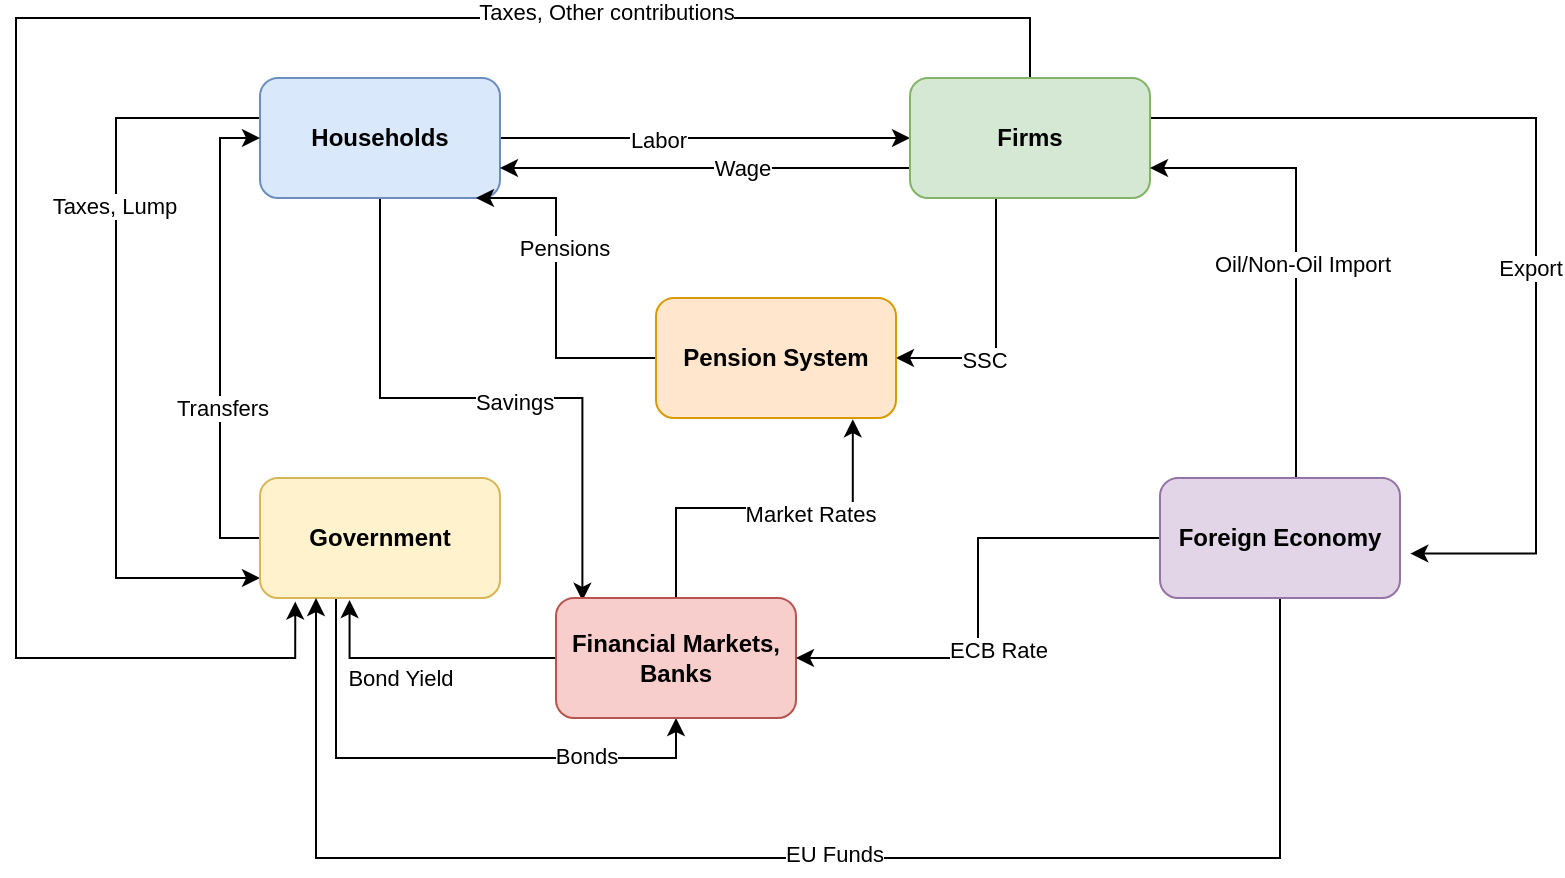 <mxfile version="21.5.0" type="github">
  <diagram name="Page-1" id="cFKwdWb0h8x7NsGgJj1N">
    <mxGraphModel dx="1052" dy="1585" grid="1" gridSize="10" guides="1" tooltips="1" connect="1" arrows="1" fold="1" page="1" pageScale="1" pageWidth="850" pageHeight="1100" math="0" shadow="0">
      <root>
        <mxCell id="0" />
        <mxCell id="1" parent="0" />
        <mxCell id="zgw6JjX9MS384eyO00qZ-53" style="edgeStyle=orthogonalEdgeStyle;rounded=0;orthogonalLoop=1;jettySize=auto;html=1;entryX=0;entryY=0.5;entryDx=0;entryDy=0;" parent="1" source="zgw6JjX9MS384eyO00qZ-46" target="zgw6JjX9MS384eyO00qZ-48" edge="1">
          <mxGeometry relative="1" as="geometry" />
        </mxCell>
        <mxCell id="zgw6JjX9MS384eyO00qZ-75" value="Labor" style="edgeLabel;html=1;align=center;verticalAlign=middle;resizable=0;points=[];" parent="zgw6JjX9MS384eyO00qZ-53" vertex="1" connectable="0">
          <mxGeometry x="-0.231" y="-1" relative="1" as="geometry">
            <mxPoint as="offset" />
          </mxGeometry>
        </mxCell>
        <mxCell id="zgw6JjX9MS384eyO00qZ-63" style="edgeStyle=orthogonalEdgeStyle;rounded=0;orthogonalLoop=1;jettySize=auto;html=1;" parent="1" source="zgw6JjX9MS384eyO00qZ-46" target="zgw6JjX9MS384eyO00qZ-49" edge="1">
          <mxGeometry relative="1" as="geometry">
            <Array as="points">
              <mxPoint x="70" y="50" />
              <mxPoint x="70" y="280" />
            </Array>
          </mxGeometry>
        </mxCell>
        <mxCell id="zgw6JjX9MS384eyO00qZ-89" value="Taxes, Lump" style="edgeLabel;html=1;align=center;verticalAlign=middle;resizable=0;points=[];" parent="zgw6JjX9MS384eyO00qZ-63" vertex="1" connectable="0">
          <mxGeometry x="-0.382" y="-1" relative="1" as="geometry">
            <mxPoint as="offset" />
          </mxGeometry>
        </mxCell>
        <mxCell id="BdkbafbT3Hvf8PkYvSSz-1" style="edgeStyle=orthogonalEdgeStyle;rounded=0;orthogonalLoop=1;jettySize=auto;html=1;entryX=0.11;entryY=0.023;entryDx=0;entryDy=0;entryPerimeter=0;exitX=0.5;exitY=1;exitDx=0;exitDy=0;" edge="1" parent="1" source="zgw6JjX9MS384eyO00qZ-46" target="zgw6JjX9MS384eyO00qZ-50">
          <mxGeometry relative="1" as="geometry" />
        </mxCell>
        <mxCell id="BdkbafbT3Hvf8PkYvSSz-2" value="Savings" style="edgeLabel;html=1;align=center;verticalAlign=middle;resizable=0;points=[];" vertex="1" connectable="0" parent="BdkbafbT3Hvf8PkYvSSz-1">
          <mxGeometry x="0.102" y="-2" relative="1" as="geometry">
            <mxPoint as="offset" />
          </mxGeometry>
        </mxCell>
        <mxCell id="zgw6JjX9MS384eyO00qZ-46" value="Households" style="rounded=1;whiteSpace=wrap;html=1;fillColor=#dae8fc;strokeColor=#6c8ebf;fontStyle=1" parent="1" vertex="1">
          <mxGeometry x="142" y="30" width="120" height="60" as="geometry" />
        </mxCell>
        <mxCell id="zgw6JjX9MS384eyO00qZ-54" style="edgeStyle=orthogonalEdgeStyle;rounded=0;orthogonalLoop=1;jettySize=auto;html=1;exitX=0;exitY=0.75;exitDx=0;exitDy=0;entryX=1;entryY=0.75;entryDx=0;entryDy=0;" parent="1" source="zgw6JjX9MS384eyO00qZ-48" target="zgw6JjX9MS384eyO00qZ-46" edge="1">
          <mxGeometry relative="1" as="geometry" />
        </mxCell>
        <mxCell id="zgw6JjX9MS384eyO00qZ-76" value="Wage" style="edgeLabel;html=1;align=center;verticalAlign=middle;resizable=0;points=[];" parent="zgw6JjX9MS384eyO00qZ-54" vertex="1" connectable="0">
          <mxGeometry x="-0.178" relative="1" as="geometry">
            <mxPoint as="offset" />
          </mxGeometry>
        </mxCell>
        <mxCell id="zgw6JjX9MS384eyO00qZ-67" style="edgeStyle=orthogonalEdgeStyle;rounded=0;orthogonalLoop=1;jettySize=auto;html=1;entryX=1.043;entryY=0.63;entryDx=0;entryDy=0;entryPerimeter=0;" parent="1" source="zgw6JjX9MS384eyO00qZ-48" target="zgw6JjX9MS384eyO00qZ-52" edge="1">
          <mxGeometry relative="1" as="geometry">
            <Array as="points">
              <mxPoint x="780" y="50" />
              <mxPoint x="780" y="268" />
            </Array>
          </mxGeometry>
        </mxCell>
        <mxCell id="zgw6JjX9MS384eyO00qZ-84" value="Export" style="edgeLabel;html=1;align=center;verticalAlign=middle;resizable=0;points=[];" parent="zgw6JjX9MS384eyO00qZ-67" vertex="1" connectable="0">
          <mxGeometry x="0.13" y="-3" relative="1" as="geometry">
            <mxPoint as="offset" />
          </mxGeometry>
        </mxCell>
        <mxCell id="zgw6JjX9MS384eyO00qZ-71" style="edgeStyle=orthogonalEdgeStyle;rounded=0;orthogonalLoop=1;jettySize=auto;html=1;entryX=1;entryY=0.5;entryDx=0;entryDy=0;" parent="1" source="zgw6JjX9MS384eyO00qZ-48" target="zgw6JjX9MS384eyO00qZ-51" edge="1">
          <mxGeometry relative="1" as="geometry">
            <Array as="points">
              <mxPoint x="510" y="170" />
            </Array>
          </mxGeometry>
        </mxCell>
        <mxCell id="zgw6JjX9MS384eyO00qZ-78" value="SSC" style="edgeLabel;html=1;align=center;verticalAlign=middle;resizable=0;points=[];" parent="zgw6JjX9MS384eyO00qZ-71" vertex="1" connectable="0">
          <mxGeometry x="0.324" y="1" relative="1" as="geometry">
            <mxPoint as="offset" />
          </mxGeometry>
        </mxCell>
        <mxCell id="zgw6JjX9MS384eyO00qZ-79" style="edgeStyle=orthogonalEdgeStyle;rounded=0;orthogonalLoop=1;jettySize=auto;html=1;entryX=0.147;entryY=1.03;entryDx=0;entryDy=0;entryPerimeter=0;" parent="1" source="zgw6JjX9MS384eyO00qZ-48" target="zgw6JjX9MS384eyO00qZ-49" edge="1">
          <mxGeometry relative="1" as="geometry">
            <Array as="points">
              <mxPoint x="527" />
              <mxPoint x="20" />
              <mxPoint x="20" y="320" />
              <mxPoint x="160" y="320" />
            </Array>
          </mxGeometry>
        </mxCell>
        <mxCell id="zgw6JjX9MS384eyO00qZ-80" value="Taxes, Other contributions" style="edgeLabel;html=1;align=center;verticalAlign=middle;resizable=0;points=[];" parent="zgw6JjX9MS384eyO00qZ-79" vertex="1" connectable="0">
          <mxGeometry x="-0.527" y="-3" relative="1" as="geometry">
            <mxPoint as="offset" />
          </mxGeometry>
        </mxCell>
        <mxCell id="zgw6JjX9MS384eyO00qZ-48" value="Firms" style="rounded=1;whiteSpace=wrap;html=1;fillColor=#d5e8d4;strokeColor=#82b366;fontStyle=1" parent="1" vertex="1">
          <mxGeometry x="467" y="30" width="120" height="60" as="geometry" />
        </mxCell>
        <mxCell id="zgw6JjX9MS384eyO00qZ-60" style="edgeStyle=orthogonalEdgeStyle;rounded=0;orthogonalLoop=1;jettySize=auto;html=1;entryX=0;entryY=0.5;entryDx=0;entryDy=0;" parent="1" source="zgw6JjX9MS384eyO00qZ-49" target="zgw6JjX9MS384eyO00qZ-46" edge="1">
          <mxGeometry relative="1" as="geometry">
            <Array as="points">
              <mxPoint x="122" y="260" />
              <mxPoint x="122" y="60" />
            </Array>
          </mxGeometry>
        </mxCell>
        <mxCell id="zgw6JjX9MS384eyO00qZ-90" value="Transfers" style="edgeLabel;html=1;align=center;verticalAlign=middle;resizable=0;points=[];" parent="zgw6JjX9MS384eyO00qZ-60" vertex="1" connectable="0">
          <mxGeometry x="-0.288" y="-1" relative="1" as="geometry">
            <mxPoint as="offset" />
          </mxGeometry>
        </mxCell>
        <mxCell id="zgw6JjX9MS384eyO00qZ-93" style="edgeStyle=orthogonalEdgeStyle;rounded=0;orthogonalLoop=1;jettySize=auto;html=1;entryX=0.5;entryY=1;entryDx=0;entryDy=0;" parent="1" source="zgw6JjX9MS384eyO00qZ-49" target="zgw6JjX9MS384eyO00qZ-50" edge="1">
          <mxGeometry relative="1" as="geometry">
            <Array as="points">
              <mxPoint x="180" y="370" />
              <mxPoint x="350" y="370" />
            </Array>
          </mxGeometry>
        </mxCell>
        <mxCell id="zgw6JjX9MS384eyO00qZ-94" value="Bonds" style="edgeLabel;html=1;align=center;verticalAlign=middle;resizable=0;points=[];" parent="zgw6JjX9MS384eyO00qZ-93" vertex="1" connectable="0">
          <mxGeometry x="0.516" y="1" relative="1" as="geometry">
            <mxPoint as="offset" />
          </mxGeometry>
        </mxCell>
        <mxCell id="zgw6JjX9MS384eyO00qZ-49" value="Government" style="rounded=1;whiteSpace=wrap;html=1;fillColor=#fff2cc;strokeColor=#d6b656;fontStyle=1" parent="1" vertex="1">
          <mxGeometry x="142" y="230" width="120" height="60" as="geometry" />
        </mxCell>
        <mxCell id="zgw6JjX9MS384eyO00qZ-65" style="edgeStyle=orthogonalEdgeStyle;rounded=0;orthogonalLoop=1;jettySize=auto;html=1;entryX=0.373;entryY=1.017;entryDx=0;entryDy=0;entryPerimeter=0;" parent="1" source="zgw6JjX9MS384eyO00qZ-50" target="zgw6JjX9MS384eyO00qZ-49" edge="1">
          <mxGeometry relative="1" as="geometry" />
        </mxCell>
        <mxCell id="zgw6JjX9MS384eyO00qZ-92" value="Bond Yield" style="edgeLabel;html=1;align=center;verticalAlign=middle;resizable=0;points=[];" parent="zgw6JjX9MS384eyO00qZ-65" vertex="1" connectable="0">
          <mxGeometry x="0.417" y="1" relative="1" as="geometry">
            <mxPoint x="15" y="9" as="offset" />
          </mxGeometry>
        </mxCell>
        <mxCell id="zgw6JjX9MS384eyO00qZ-82" style="edgeStyle=orthogonalEdgeStyle;rounded=0;orthogonalLoop=1;jettySize=auto;html=1;entryX=0.82;entryY=1.01;entryDx=0;entryDy=0;entryPerimeter=0;" parent="1" source="zgw6JjX9MS384eyO00qZ-50" target="zgw6JjX9MS384eyO00qZ-51" edge="1">
          <mxGeometry relative="1" as="geometry" />
        </mxCell>
        <mxCell id="zgw6JjX9MS384eyO00qZ-86" value="Market Rates" style="edgeLabel;html=1;align=center;verticalAlign=middle;resizable=0;points=[];" parent="zgw6JjX9MS384eyO00qZ-82" vertex="1" connectable="0">
          <mxGeometry x="0.254" y="-3" relative="1" as="geometry">
            <mxPoint as="offset" />
          </mxGeometry>
        </mxCell>
        <mxCell id="zgw6JjX9MS384eyO00qZ-50" value="Financial Markets, Banks" style="rounded=1;whiteSpace=wrap;html=1;fillColor=#f8cecc;strokeColor=#b85450;fontStyle=1" parent="1" vertex="1">
          <mxGeometry x="290" y="290" width="120" height="60" as="geometry" />
        </mxCell>
        <mxCell id="zgw6JjX9MS384eyO00qZ-59" style="edgeStyle=orthogonalEdgeStyle;rounded=0;orthogonalLoop=1;jettySize=auto;html=1;" parent="1" source="zgw6JjX9MS384eyO00qZ-51" edge="1">
          <mxGeometry relative="1" as="geometry">
            <mxPoint x="250" y="90" as="targetPoint" />
            <Array as="points">
              <mxPoint x="290" y="170" />
              <mxPoint x="290" y="90" />
            </Array>
          </mxGeometry>
        </mxCell>
        <mxCell id="zgw6JjX9MS384eyO00qZ-91" value="Pensions" style="edgeLabel;html=1;align=center;verticalAlign=middle;resizable=0;points=[];" parent="zgw6JjX9MS384eyO00qZ-59" vertex="1" connectable="0">
          <mxGeometry x="0.236" y="-4" relative="1" as="geometry">
            <mxPoint as="offset" />
          </mxGeometry>
        </mxCell>
        <mxCell id="zgw6JjX9MS384eyO00qZ-51" value="Pension System" style="rounded=1;whiteSpace=wrap;html=1;fillColor=#ffe6cc;strokeColor=#d79b00;fontStyle=1" parent="1" vertex="1">
          <mxGeometry x="340" y="140" width="120" height="60" as="geometry" />
        </mxCell>
        <mxCell id="zgw6JjX9MS384eyO00qZ-64" style="edgeStyle=orthogonalEdgeStyle;rounded=0;orthogonalLoop=1;jettySize=auto;html=1;" parent="1" source="zgw6JjX9MS384eyO00qZ-52" target="zgw6JjX9MS384eyO00qZ-50" edge="1">
          <mxGeometry relative="1" as="geometry" />
        </mxCell>
        <mxCell id="zgw6JjX9MS384eyO00qZ-81" value="ECB Rate" style="edgeLabel;html=1;align=center;verticalAlign=middle;resizable=0;points=[];" parent="zgw6JjX9MS384eyO00qZ-64" vertex="1" connectable="0">
          <mxGeometry x="0.266" y="1" relative="1" as="geometry">
            <mxPoint x="12" y="-5" as="offset" />
          </mxGeometry>
        </mxCell>
        <mxCell id="zgw6JjX9MS384eyO00qZ-70" style="edgeStyle=orthogonalEdgeStyle;rounded=0;orthogonalLoop=1;jettySize=auto;html=1;entryX=1;entryY=0.75;entryDx=0;entryDy=0;" parent="1" source="zgw6JjX9MS384eyO00qZ-52" target="zgw6JjX9MS384eyO00qZ-48" edge="1">
          <mxGeometry relative="1" as="geometry">
            <Array as="points">
              <mxPoint x="660" y="75" />
            </Array>
          </mxGeometry>
        </mxCell>
        <mxCell id="4OiKQYTi6JNEeN8DukRw-1" value="Oil/Non-Oil Import" style="edgeLabel;html=1;align=center;verticalAlign=middle;resizable=0;points=[];" parent="zgw6JjX9MS384eyO00qZ-70" vertex="1" connectable="0">
          <mxGeometry x="-0.063" y="-3" relative="1" as="geometry">
            <mxPoint as="offset" />
          </mxGeometry>
        </mxCell>
        <mxCell id="JgVDw1stWpOzfth6qqGy-1" style="edgeStyle=orthogonalEdgeStyle;rounded=0;orthogonalLoop=1;jettySize=auto;html=1;" parent="1" source="zgw6JjX9MS384eyO00qZ-52" target="zgw6JjX9MS384eyO00qZ-49" edge="1">
          <mxGeometry relative="1" as="geometry">
            <Array as="points">
              <mxPoint x="652" y="420" />
              <mxPoint x="170" y="420" />
            </Array>
          </mxGeometry>
        </mxCell>
        <mxCell id="JgVDw1stWpOzfth6qqGy-2" value="EU Funds" style="edgeLabel;html=1;align=center;verticalAlign=middle;resizable=0;points=[];" parent="JgVDw1stWpOzfth6qqGy-1" vertex="1" connectable="0">
          <mxGeometry x="-0.049" y="-2" relative="1" as="geometry">
            <mxPoint as="offset" />
          </mxGeometry>
        </mxCell>
        <mxCell id="zgw6JjX9MS384eyO00qZ-52" value="Foreign Economy" style="rounded=1;whiteSpace=wrap;html=1;fillColor=#e1d5e7;strokeColor=#9673a6;fontStyle=1" parent="1" vertex="1">
          <mxGeometry x="592" y="230" width="120" height="60" as="geometry" />
        </mxCell>
      </root>
    </mxGraphModel>
  </diagram>
</mxfile>
